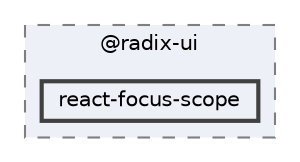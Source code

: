 digraph "C:/Users/arisc/OneDrive/Documents/GitHub/FINAL/EcoEats-Project/node_modules/@radix-ui/react-focus-scope"
{
 // LATEX_PDF_SIZE
  bgcolor="transparent";
  edge [fontname=Helvetica,fontsize=10,labelfontname=Helvetica,labelfontsize=10];
  node [fontname=Helvetica,fontsize=10,shape=box,height=0.2,width=0.4];
  compound=true
  subgraph clusterdir_ab62ad447ec992f2fe79c76b760e4d1f {
    graph [ bgcolor="#edf0f7", pencolor="grey50", label="@radix-ui", fontname=Helvetica,fontsize=10 style="filled,dashed", URL="dir_ab62ad447ec992f2fe79c76b760e4d1f.html",tooltip=""]
  dir_56deb0e6b52e646824f912b9af662f79 [label="react-focus-scope", fillcolor="#edf0f7", color="grey25", style="filled,bold", URL="dir_56deb0e6b52e646824f912b9af662f79.html",tooltip=""];
  }
}
